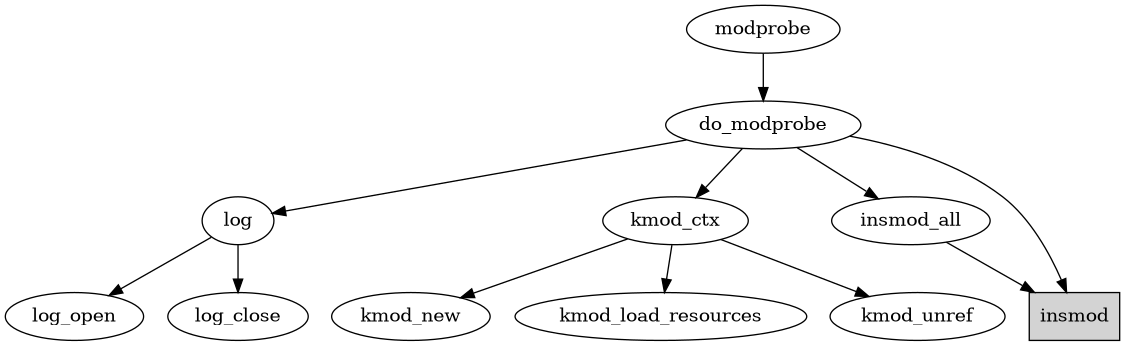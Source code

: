 digraph G {

	size="7.5 7.5";  

	modprobe -> do_modprobe;

	do_modprobe -> log;
	log -> log_open;
	log -> log_close;

	do_modprobe -> kmod_ctx;
	kmod_ctx -> kmod_new;
	kmod_ctx -> kmod_load_resources;
	kmod_ctx -> kmod_unref;

	do_modprobe -> insmod_all;
	do_modprobe -> insmod;
	insmod_all -> insmod;
	
	insmod[shape=box style="filled" gradientangle=90];

} 
